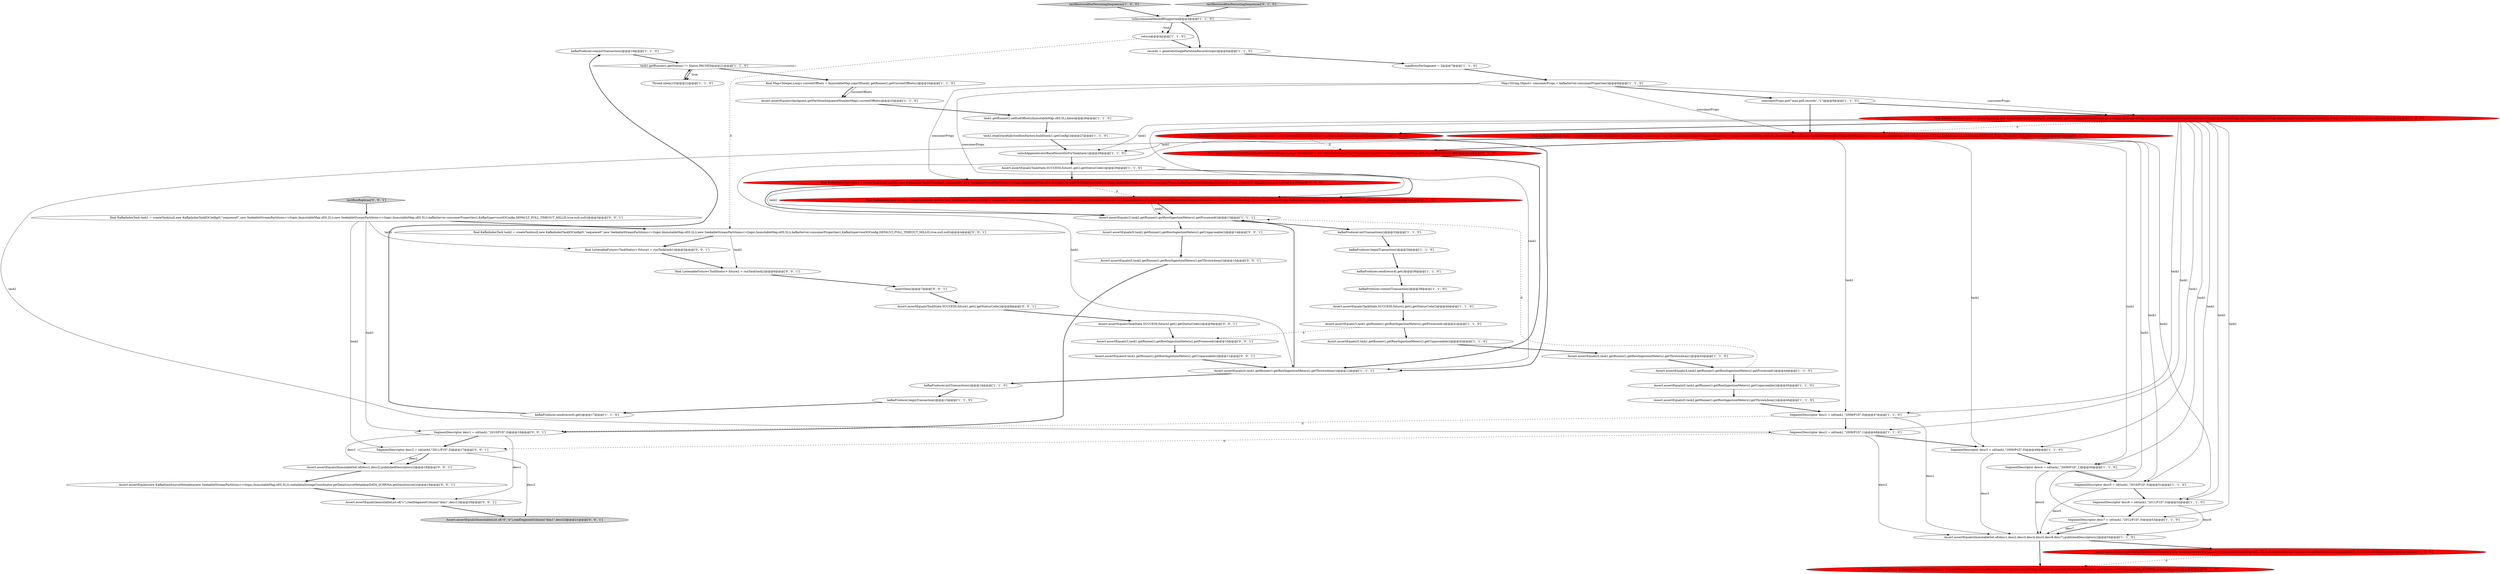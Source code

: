 digraph {
7 [style = filled, label = "kafkaProducer.commitTransaction()@@@19@@@['1', '1', '0']", fillcolor = white, shape = ellipse image = "AAA0AAABBB1BBB"];
9 [style = filled, label = "unlockAppenderatorBasePersistDirForTask(task1)@@@28@@@['1', '1', '0']", fillcolor = white, shape = ellipse image = "AAA0AAABBB1BBB"];
22 [style = filled, label = "!isIncrementalHandoffSupported@@@3@@@['1', '1', '0']", fillcolor = white, shape = diamond image = "AAA0AAABBB1BBB"];
65 [style = filled, label = "final KafkaIndexTask task1 = createTask(null,new KafkaIndexTaskIOConfig(0,\"sequence0\",new SeekableStreamPartitions<>(topic,ImmutableMap.of(0,2L)),new SeekableStreamPartitions<>(topic,ImmutableMap.of(0,5L)),kafkaServer.consumerProperties(),KafkaSupervisorIOConfig.DEFAULT_POLL_TIMEOUT_MILLIS,true,null,null))@@@3@@@['0', '0', '1']", fillcolor = white, shape = ellipse image = "AAA0AAABBB3BBB"];
53 [style = filled, label = "SegmentDescriptor desc1 = sd(task1,\"2010/P1D\",0)@@@16@@@['0', '0', '1']", fillcolor = white, shape = ellipse image = "AAA0AAABBB3BBB"];
32 [style = filled, label = "Assert.assertEquals(5,task1.getRunner().getRowIngestionMeters().getProcessed())@@@41@@@['1', '1', '0']", fillcolor = white, shape = ellipse image = "AAA0AAABBB1BBB"];
26 [style = filled, label = "Map<String,Object> consumerProps = kafkaServer.consumerProperties()@@@8@@@['1', '1', '0']", fillcolor = white, shape = ellipse image = "AAA0AAABBB1BBB"];
54 [style = filled, label = "insertData()@@@7@@@['0', '0', '1']", fillcolor = white, shape = ellipse image = "AAA0AAABBB3BBB"];
16 [style = filled, label = "kafkaProducer.initTransactions()@@@33@@@['1', '1', '0']", fillcolor = white, shape = ellipse image = "AAA0AAABBB1BBB"];
44 [style = filled, label = "Assert.assertEquals(new KafkaDataSourceMetadata(new SeekableStreamEndSequenceNumbers<>(topic,ImmutableMap.of(0,10L))),metadataStorageCoordinator.getDataSourceMetadata(DATA_SCHEMA.getDataSource()))@@@55@@@['0', '1', '0']", fillcolor = red, shape = ellipse image = "AAA1AAABBB2BBB"];
50 [style = filled, label = "SegmentDescriptor desc2 = sd(task1,\"2011/P1D\",0)@@@17@@@['0', '0', '1']", fillcolor = white, shape = ellipse image = "AAA0AAABBB3BBB"];
18 [style = filled, label = "final KafkaIndexTask task1 = createTask(null,new KafkaIndexTaskIOConfig(0,\"sequence0\",new SeekableStreamPartitions<>(topic,ImmutableMap.of(0,0L)),new SeekableStreamPartitions<>(topic,ImmutableMap.of(0,10L)),consumerProps,KafkaSupervisorIOConfig.DEFAULT_POLL_TIMEOUT_MILLIS,true,null,null))@@@10@@@['1', '0', '0']", fillcolor = red, shape = ellipse image = "AAA1AAABBB1BBB"];
63 [style = filled, label = "final ListenableFuture<TaskStatus> future1 = runTask(task1)@@@5@@@['0', '0', '1']", fillcolor = white, shape = ellipse image = "AAA0AAABBB3BBB"];
61 [style = filled, label = "final KafkaIndexTask task2 = createTask(null,new KafkaIndexTaskIOConfig(0,\"sequence0\",new SeekableStreamPartitions<>(topic,ImmutableMap.of(0,2L)),new SeekableStreamPartitions<>(topic,ImmutableMap.of(0,5L)),kafkaServer.consumerProperties(),KafkaSupervisorIOConfig.DEFAULT_POLL_TIMEOUT_MILLIS,true,null,null))@@@4@@@['0', '0', '1']", fillcolor = white, shape = ellipse image = "AAA0AAABBB3BBB"];
17 [style = filled, label = "task1.getRunner().getStatus() != Status.PAUSED@@@21@@@['1', '1', '0']", fillcolor = white, shape = diamond image = "AAA0AAABBB1BBB"];
3 [style = filled, label = "maxRowsPerSegment = 2@@@7@@@['1', '1', '0']", fillcolor = white, shape = ellipse image = "AAA0AAABBB1BBB"];
33 [style = filled, label = "SegmentDescriptor desc6 = sd(task1,\"2011/P1D\",0)@@@52@@@['1', '1', '0']", fillcolor = white, shape = ellipse image = "AAA0AAABBB1BBB"];
1 [style = filled, label = "final SeekableStreamPartitions<Integer,Long> checkpoint = new SeekableStreamPartitions<>(topic,ImmutableMap.of(0,5L))@@@11@@@['1', '0', '0']", fillcolor = red, shape = ellipse image = "AAA1AAABBB1BBB"];
0 [style = filled, label = "SegmentDescriptor desc1 = sd(task1,\"2008/P1D\",0)@@@47@@@['1', '1', '0']", fillcolor = white, shape = ellipse image = "AAA0AAABBB1BBB"];
5 [style = filled, label = "kafkaProducer.commitTransaction()@@@38@@@['1', '1', '0']", fillcolor = white, shape = ellipse image = "AAA0AAABBB1BBB"];
31 [style = filled, label = "testRestoreAfterPersistingSequences['1', '0', '0']", fillcolor = lightgray, shape = diamond image = "AAA0AAABBB1BBB"];
28 [style = filled, label = "SegmentDescriptor desc7 = sd(task1,\"2012/P1D\",0)@@@53@@@['1', '1', '0']", fillcolor = white, shape = ellipse image = "AAA0AAABBB1BBB"];
48 [style = filled, label = "testRestoreAfterPersistingSequences['0', '1', '0']", fillcolor = lightgray, shape = diamond image = "AAA0AAABBB2BBB"];
37 [style = filled, label = "SegmentDescriptor desc2 = sd(task1,\"2008/P1D\",1)@@@48@@@['1', '1', '0']", fillcolor = white, shape = ellipse image = "AAA0AAABBB1BBB"];
62 [style = filled, label = "Assert.assertEquals(3,task1.getRunner().getRowIngestionMeters().getProcessed())@@@10@@@['0', '0', '1']", fillcolor = white, shape = ellipse image = "AAA0AAABBB3BBB"];
4 [style = filled, label = "Assert.assertEquals(TaskState.SUCCESS,future2.get().getStatusCode())@@@40@@@['1', '1', '0']", fillcolor = white, shape = ellipse image = "AAA0AAABBB1BBB"];
23 [style = filled, label = "return@@@4@@@['1', '1', '0']", fillcolor = white, shape = ellipse image = "AAA0AAABBB1BBB"];
42 [style = filled, label = "Assert.assertEquals(0,task1.getRunner().getRowIngestionMeters().getUnparseable())@@@42@@@['1', '1', '0']", fillcolor = white, shape = ellipse image = "AAA0AAABBB1BBB"];
39 [style = filled, label = "SegmentDescriptor desc5 = sd(task1,\"2010/P1D\",0)@@@51@@@['1', '1', '0']", fillcolor = white, shape = ellipse image = "AAA0AAABBB1BBB"];
34 [style = filled, label = "SegmentDescriptor desc4 = sd(task1,\"2009/P1D\",1)@@@50@@@['1', '1', '0']", fillcolor = white, shape = ellipse image = "AAA0AAABBB1BBB"];
43 [style = filled, label = "Assert.assertEquals(0,task2.getRunner().getRowIngestionMeters().getUnparseable())@@@45@@@['1', '1', '0']", fillcolor = white, shape = ellipse image = "AAA0AAABBB1BBB"];
6 [style = filled, label = "kafkaProducer.beginTransaction()@@@15@@@['1', '1', '0']", fillcolor = white, shape = ellipse image = "AAA0AAABBB1BBB"];
29 [style = filled, label = "task1.getRunner().setEndOffsets(ImmutableMap.of(0,5L),false)@@@26@@@['1', '1', '0']", fillcolor = white, shape = ellipse image = "AAA0AAABBB1BBB"];
8 [style = filled, label = "Assert.assertEquals(TaskState.SUCCESS,future1.get().getStatusCode())@@@29@@@['1', '1', '0']", fillcolor = white, shape = ellipse image = "AAA0AAABBB1BBB"];
2 [style = filled, label = "kafkaProducer.send(record).get()@@@17@@@['1', '1', '0']", fillcolor = white, shape = ellipse image = "AAA0AAABBB1BBB"];
57 [style = filled, label = "Assert.assertEquals(TaskState.SUCCESS,future2.get().getStatusCode())@@@9@@@['0', '0', '1']", fillcolor = white, shape = ellipse image = "AAA0AAABBB3BBB"];
13 [style = filled, label = "records = generateSinglePartitionRecords(topic)@@@6@@@['1', '1', '0']", fillcolor = white, shape = ellipse image = "AAA0AAABBB1BBB"];
64 [style = filled, label = "Assert.assertEquals(ImmutableList.of(\"c\"),readSegmentColumn(\"dim1\",desc1))@@@20@@@['0', '0', '1']", fillcolor = white, shape = ellipse image = "AAA0AAABBB3BBB"];
47 [style = filled, label = "final KafkaIndexTask task2 = createTask(task1.getId(),new KafkaIndexTaskIOConfig(0,\"sequence0\",new SeekableStreamStartSequenceNumbers<>(topic,ImmutableMap.of(0,0L),ImmutableSet.of()),new SeekableStreamEndSequenceNumbers<>(topic,ImmutableMap.of(0,10L)),consumerProps,KafkaSupervisorIOConfig.DEFAULT_POLL_TIMEOUT_MILLIS,true,null,null))@@@30@@@['0', '1', '0']", fillcolor = red, shape = ellipse image = "AAA1AAABBB2BBB"];
14 [style = filled, label = "SegmentDescriptor desc3 = sd(task1,\"2009/P1D\",0)@@@49@@@['1', '1', '0']", fillcolor = white, shape = ellipse image = "AAA0AAABBB1BBB"];
19 [style = filled, label = "final Map<Integer,Long> currentOffsets = ImmutableMap.copyOf(task1.getRunner().getCurrentOffsets())@@@24@@@['1', '1', '0']", fillcolor = white, shape = ellipse image = "AAA0AAABBB1BBB"];
38 [style = filled, label = "task1.stopGracefully(toolboxFactory.build(task1).getConfig())@@@27@@@['1', '1', '0']", fillcolor = white, shape = ellipse image = "AAA0AAABBB1BBB"];
10 [style = filled, label = "Assert.assertEquals(3,task2.getRunner().getRowIngestionMeters().getProcessed())@@@13@@@['1', '1', '1']", fillcolor = white, shape = ellipse image = "AAA0AAABBB1BBB"];
21 [style = filled, label = "Thread.sleep(10)@@@22@@@['1', '1', '0']", fillcolor = white, shape = ellipse image = "AAA0AAABBB1BBB"];
12 [style = filled, label = "Assert.assertEquals(ImmutableSet.of(desc1,desc2,desc3,desc4,desc5,desc6,desc7),publishedDescriptors())@@@54@@@['1', '1', '0']", fillcolor = white, shape = ellipse image = "AAA0AAABBB1BBB"];
52 [style = filled, label = "Assert.assertEquals(ImmutableSet.of(desc1,desc2),publishedDescriptors())@@@18@@@['0', '0', '1']", fillcolor = white, shape = ellipse image = "AAA0AAABBB3BBB"];
49 [style = filled, label = "testRunReplicas['0', '0', '1']", fillcolor = lightgray, shape = diamond image = "AAA0AAABBB3BBB"];
59 [style = filled, label = "Assert.assertEquals(0,task1.getRunner().getRowIngestionMeters().getUnparseable())@@@11@@@['0', '0', '1']", fillcolor = white, shape = ellipse image = "AAA0AAABBB3BBB"];
66 [style = filled, label = "Assert.assertEquals(0,task2.getRunner().getRowIngestionMeters().getThrownAway())@@@15@@@['0', '0', '1']", fillcolor = white, shape = ellipse image = "AAA0AAABBB3BBB"];
41 [style = filled, label = "kafkaProducer.beginTransaction()@@@34@@@['1', '1', '0']", fillcolor = white, shape = ellipse image = "AAA0AAABBB1BBB"];
56 [style = filled, label = "Assert.assertEquals(TaskState.SUCCESS,future1.get().getStatusCode())@@@8@@@['0', '0', '1']", fillcolor = white, shape = ellipse image = "AAA0AAABBB3BBB"];
51 [style = filled, label = "final ListenableFuture<TaskStatus> future2 = runTask(task2)@@@6@@@['0', '0', '1']", fillcolor = white, shape = ellipse image = "AAA0AAABBB3BBB"];
45 [style = filled, label = "final SeekableStreamStartSequenceNumbers<Integer,Long> checkpoint = new SeekableStreamStartSequenceNumbers<>(topic,ImmutableMap.of(0,5L),ImmutableSet.of(0))@@@11@@@['0', '1', '0']", fillcolor = red, shape = ellipse image = "AAA1AAABBB2BBB"];
30 [style = filled, label = "Assert.assertEquals(4,task2.getRunner().getRowIngestionMeters().getProcessed())@@@44@@@['1', '1', '0']", fillcolor = white, shape = ellipse image = "AAA0AAABBB1BBB"];
11 [style = filled, label = "consumerProps.put(\"max.poll.records\",\"1\")@@@9@@@['1', '1', '0']", fillcolor = white, shape = ellipse image = "AAA0AAABBB1BBB"];
15 [style = filled, label = "kafkaProducer.initTransactions()@@@14@@@['1', '1', '0']", fillcolor = white, shape = ellipse image = "AAA0AAABBB1BBB"];
20 [style = filled, label = "Assert.assertEquals(new KafkaDataSourceMetadata(new SeekableStreamPartitions<>(topic,ImmutableMap.of(0,10L))),metadataStorageCoordinator.getDataSourceMetadata(DATA_SCHEMA.getDataSource()))@@@55@@@['1', '0', '0']", fillcolor = red, shape = ellipse image = "AAA1AAABBB1BBB"];
27 [style = filled, label = "Assert.assertEquals(0,task1.getRunner().getRowIngestionMeters().getThrownAway())@@@43@@@['1', '1', '0']", fillcolor = white, shape = ellipse image = "AAA0AAABBB1BBB"];
35 [style = filled, label = "Assert.assertEquals(0,task1.getRunner().getRowIngestionMeters().getThrownAway())@@@12@@@['1', '1', '1']", fillcolor = white, shape = ellipse image = "AAA0AAABBB1BBB"];
25 [style = filled, label = "kafkaProducer.send(record).get()@@@36@@@['1', '1', '0']", fillcolor = white, shape = ellipse image = "AAA0AAABBB1BBB"];
40 [style = filled, label = "Assert.assertEquals(checkpoint.getPartitionSequenceNumberMap(),currentOffsets)@@@25@@@['1', '1', '0']", fillcolor = white, shape = ellipse image = "AAA0AAABBB1BBB"];
46 [style = filled, label = "final KafkaIndexTask task1 = createTask(null,new KafkaIndexTaskIOConfig(0,\"sequence0\",new SeekableStreamStartSequenceNumbers<>(topic,ImmutableMap.of(0,0L),ImmutableSet.of()),new SeekableStreamEndSequenceNumbers<>(topic,ImmutableMap.of(0,10L)),consumerProps,KafkaSupervisorIOConfig.DEFAULT_POLL_TIMEOUT_MILLIS,true,null,null))@@@10@@@['0', '1', '0']", fillcolor = red, shape = ellipse image = "AAA1AAABBB2BBB"];
55 [style = filled, label = "Assert.assertEquals(ImmutableList.of(\"d\",\"e\"),readSegmentColumn(\"dim1\",desc2))@@@21@@@['0', '0', '1']", fillcolor = lightgray, shape = ellipse image = "AAA0AAABBB3BBB"];
58 [style = filled, label = "Assert.assertEquals(0,task2.getRunner().getRowIngestionMeters().getUnparseable())@@@14@@@['0', '0', '1']", fillcolor = white, shape = ellipse image = "AAA0AAABBB3BBB"];
60 [style = filled, label = "Assert.assertEquals(new KafkaDataSourceMetadata(new SeekableStreamPartitions<>(topic,ImmutableMap.of(0,5L))),metadataStorageCoordinator.getDataSourceMetadata(DATA_SCHEMA.getDataSource()))@@@19@@@['0', '0', '1']", fillcolor = white, shape = ellipse image = "AAA0AAABBB3BBB"];
24 [style = filled, label = "Assert.assertEquals(0,task2.getRunner().getRowIngestionMeters().getThrownAway())@@@46@@@['1', '1', '0']", fillcolor = white, shape = ellipse image = "AAA0AAABBB1BBB"];
36 [style = filled, label = "final KafkaIndexTask task2 = createTask(task1.getId(),new KafkaIndexTaskIOConfig(0,\"sequence0\",new SeekableStreamPartitions<>(topic,ImmutableMap.of(0,0L)),new SeekableStreamPartitions<>(topic,ImmutableMap.of(0,10L)),consumerProps,KafkaSupervisorIOConfig.DEFAULT_POLL_TIMEOUT_MILLIS,true,null,null))@@@30@@@['1', '0', '0']", fillcolor = red, shape = ellipse image = "AAA1AAABBB1BBB"];
18->9 [style = solid, label="task1"];
54->56 [style = bold, label=""];
12->44 [style = bold, label=""];
26->18 [style = solid, label="consumerProps"];
57->62 [style = bold, label=""];
23->61 [style = dashed, label="0"];
46->14 [style = solid, label="task1"];
50->55 [style = solid, label="desc2"];
26->46 [style = solid, label="consumerProps"];
18->46 [style = dashed, label="0"];
47->10 [style = bold, label=""];
11->46 [style = bold, label=""];
46->9 [style = solid, label="task1"];
1->45 [style = dashed, label="0"];
30->10 [style = dashed, label="0"];
26->11 [style = bold, label=""];
46->0 [style = solid, label="task1"];
26->47 [style = solid, label="consumerProps"];
16->41 [style = bold, label=""];
20->44 [style = dashed, label="0"];
8->36 [style = bold, label=""];
52->60 [style = bold, label=""];
65->50 [style = solid, label="task1"];
23->13 [style = bold, label=""];
43->24 [style = bold, label=""];
65->63 [style = solid, label="task1"];
47->10 [style = solid, label="task2"];
8->47 [style = bold, label=""];
14->12 [style = solid, label="desc3"];
35->10 [style = bold, label=""];
18->37 [style = solid, label="task1"];
45->35 [style = bold, label=""];
17->21 [style = bold, label=""];
22->13 [style = bold, label=""];
46->37 [style = solid, label="task1"];
22->23 [style = dotted, label="true"];
63->51 [style = bold, label=""];
51->54 [style = bold, label=""];
24->0 [style = bold, label=""];
27->30 [style = bold, label=""];
33->28 [style = bold, label=""];
60->64 [style = bold, label=""];
1->35 [style = bold, label=""];
56->57 [style = bold, label=""];
9->8 [style = bold, label=""];
36->10 [style = solid, label="task2"];
22->23 [style = bold, label=""];
11->18 [style = bold, label=""];
18->0 [style = solid, label="task1"];
6->2 [style = bold, label=""];
37->12 [style = solid, label="desc2"];
18->1 [style = bold, label=""];
50->52 [style = solid, label="desc2"];
18->35 [style = solid, label="task1"];
59->35 [style = bold, label=""];
37->50 [style = dashed, label="0"];
18->39 [style = solid, label="task1"];
39->12 [style = solid, label="desc5"];
29->38 [style = bold, label=""];
65->61 [style = bold, label=""];
17->21 [style = dotted, label="true"];
32->42 [style = bold, label=""];
61->63 [style = bold, label=""];
32->62 [style = dashed, label="0"];
18->34 [style = solid, label="task1"];
40->29 [style = bold, label=""];
7->17 [style = bold, label=""];
18->14 [style = solid, label="task1"];
35->15 [style = bold, label=""];
30->43 [style = bold, label=""];
64->55 [style = bold, label=""];
38->9 [style = bold, label=""];
3->26 [style = bold, label=""];
12->20 [style = bold, label=""];
46->28 [style = solid, label="task1"];
49->65 [style = bold, label=""];
19->40 [style = solid, label="currentOffsets"];
28->12 [style = bold, label=""];
28->12 [style = solid, label="desc7"];
39->33 [style = bold, label=""];
36->47 [style = dashed, label="0"];
58->66 [style = bold, label=""];
53->50 [style = bold, label=""];
46->35 [style = solid, label="task1"];
10->16 [style = bold, label=""];
53->64 [style = solid, label="desc1"];
5->4 [style = bold, label=""];
34->39 [style = bold, label=""];
25->5 [style = bold, label=""];
42->27 [style = bold, label=""];
26->36 [style = solid, label="consumerProps"];
19->40 [style = bold, label=""];
33->12 [style = solid, label="desc6"];
46->33 [style = solid, label="task1"];
53->52 [style = solid, label="desc1"];
34->12 [style = solid, label="desc4"];
46->34 [style = solid, label="task1"];
36->10 [style = bold, label=""];
62->59 [style = bold, label=""];
31->22 [style = bold, label=""];
0->37 [style = bold, label=""];
66->53 [style = bold, label=""];
61->51 [style = solid, label="task2"];
0->12 [style = solid, label="desc1"];
0->53 [style = dashed, label="0"];
14->34 [style = bold, label=""];
15->6 [style = bold, label=""];
48->22 [style = bold, label=""];
17->19 [style = bold, label=""];
50->52 [style = bold, label=""];
37->14 [style = bold, label=""];
13->3 [style = bold, label=""];
65->53 [style = solid, label="task1"];
18->33 [style = solid, label="task1"];
46->45 [style = bold, label=""];
18->28 [style = solid, label="task1"];
46->39 [style = solid, label="task1"];
41->25 [style = bold, label=""];
2->7 [style = bold, label=""];
10->58 [style = bold, label=""];
21->17 [style = bold, label=""];
4->32 [style = bold, label=""];
}
